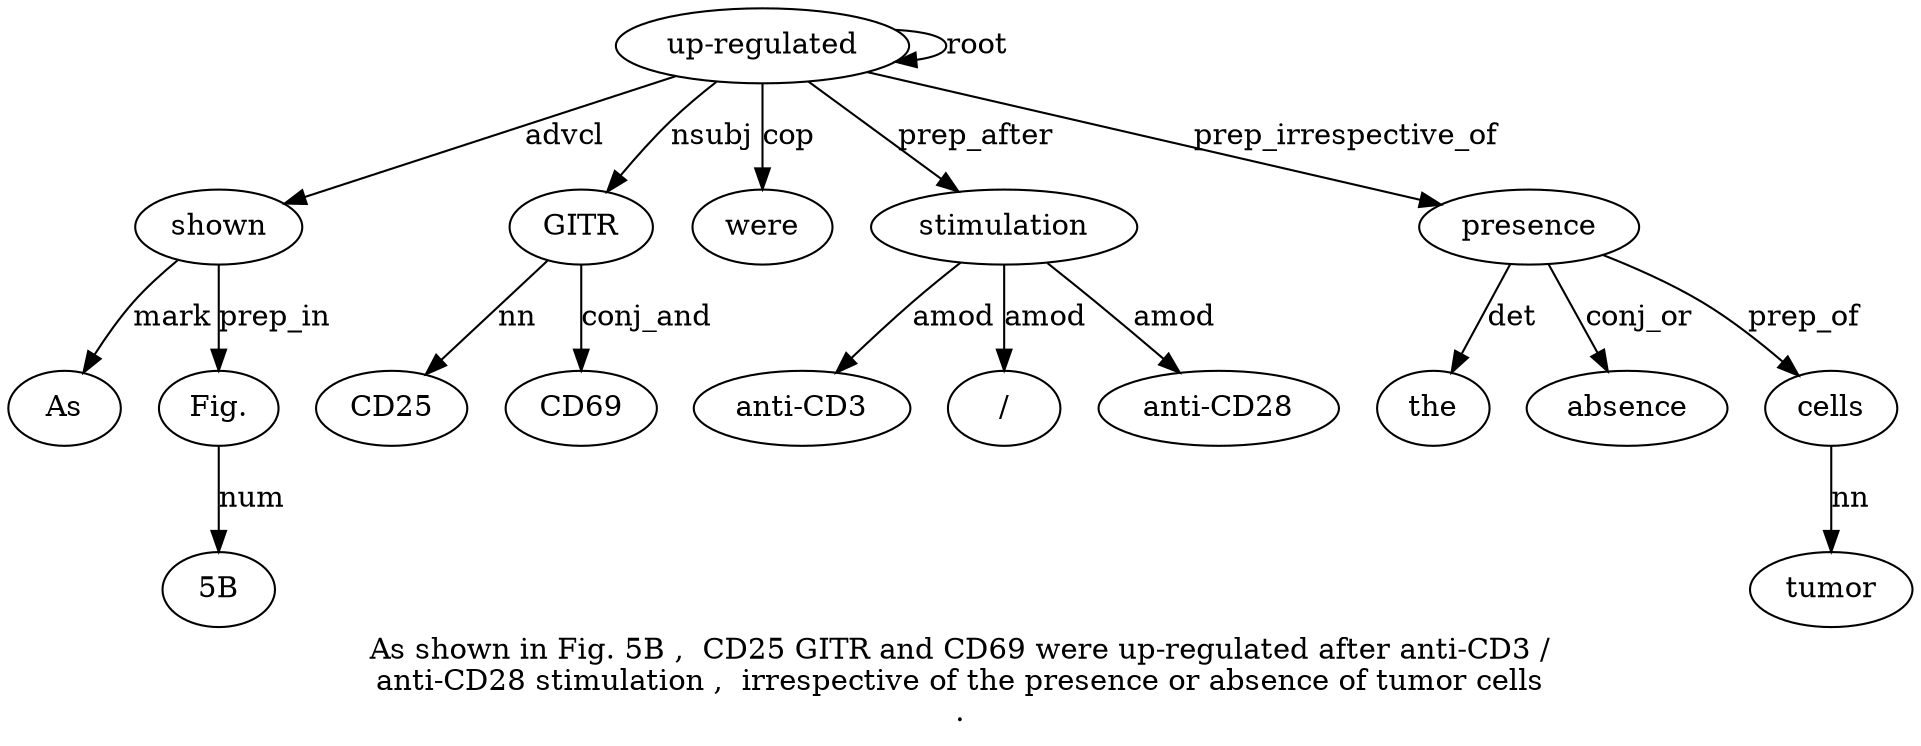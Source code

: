digraph "As shown in Fig. 5B ,  CD25 GITR and CD69 were up-regulated after anti-CD3 / anti-CD28 stimulation ,  irrespective of the presence or absence of tumor cells ." {
label="As shown in Fig. 5B ,  CD25 GITR and CD69 were up-regulated after anti-CD3 /
anti-CD28 stimulation ,  irrespective of the presence or absence of tumor cells
.";
shown2 [style=filled, fillcolor=white, label=shown];
As1 [style=filled, fillcolor=white, label=As];
shown2 -> As1  [label=mark];
"up-regulated12" [style=filled, fillcolor=white, label="up-regulated"];
"up-regulated12" -> shown2  [label=advcl];
"Fig.4" [style=filled, fillcolor=white, label="Fig."];
shown2 -> "Fig.4"  [label=prep_in];
"5B" [style=filled, fillcolor=white, label="5B"];
"Fig.4" -> "5B"  [label=num];
GITR8 [style=filled, fillcolor=white, label=GITR];
CD257 [style=filled, fillcolor=white, label=CD25];
GITR8 -> CD257  [label=nn];
"up-regulated12" -> GITR8  [label=nsubj];
CD6910 [style=filled, fillcolor=white, label=CD69];
GITR8 -> CD6910  [label=conj_and];
were11 [style=filled, fillcolor=white, label=were];
"up-regulated12" -> were11  [label=cop];
"up-regulated12" -> "up-regulated12"  [label=root];
stimulation17 [style=filled, fillcolor=white, label=stimulation];
"anti-CD314" [style=filled, fillcolor=white, label="anti-CD3"];
stimulation17 -> "anti-CD314"  [label=amod];
"/15" [style=filled, fillcolor=white, label="/"];
stimulation17 -> "/15"  [label=amod];
"anti-CD2816" [style=filled, fillcolor=white, label="anti-CD28"];
stimulation17 -> "anti-CD2816"  [label=amod];
"up-regulated12" -> stimulation17  [label=prep_after];
presence22 [style=filled, fillcolor=white, label=presence];
the21 [style=filled, fillcolor=white, label=the];
presence22 -> the21  [label=det];
"up-regulated12" -> presence22  [label=prep_irrespective_of];
absence24 [style=filled, fillcolor=white, label=absence];
presence22 -> absence24  [label=conj_or];
cells27 [style=filled, fillcolor=white, label=cells];
tumor26 [style=filled, fillcolor=white, label=tumor];
cells27 -> tumor26  [label=nn];
presence22 -> cells27  [label=prep_of];
}
